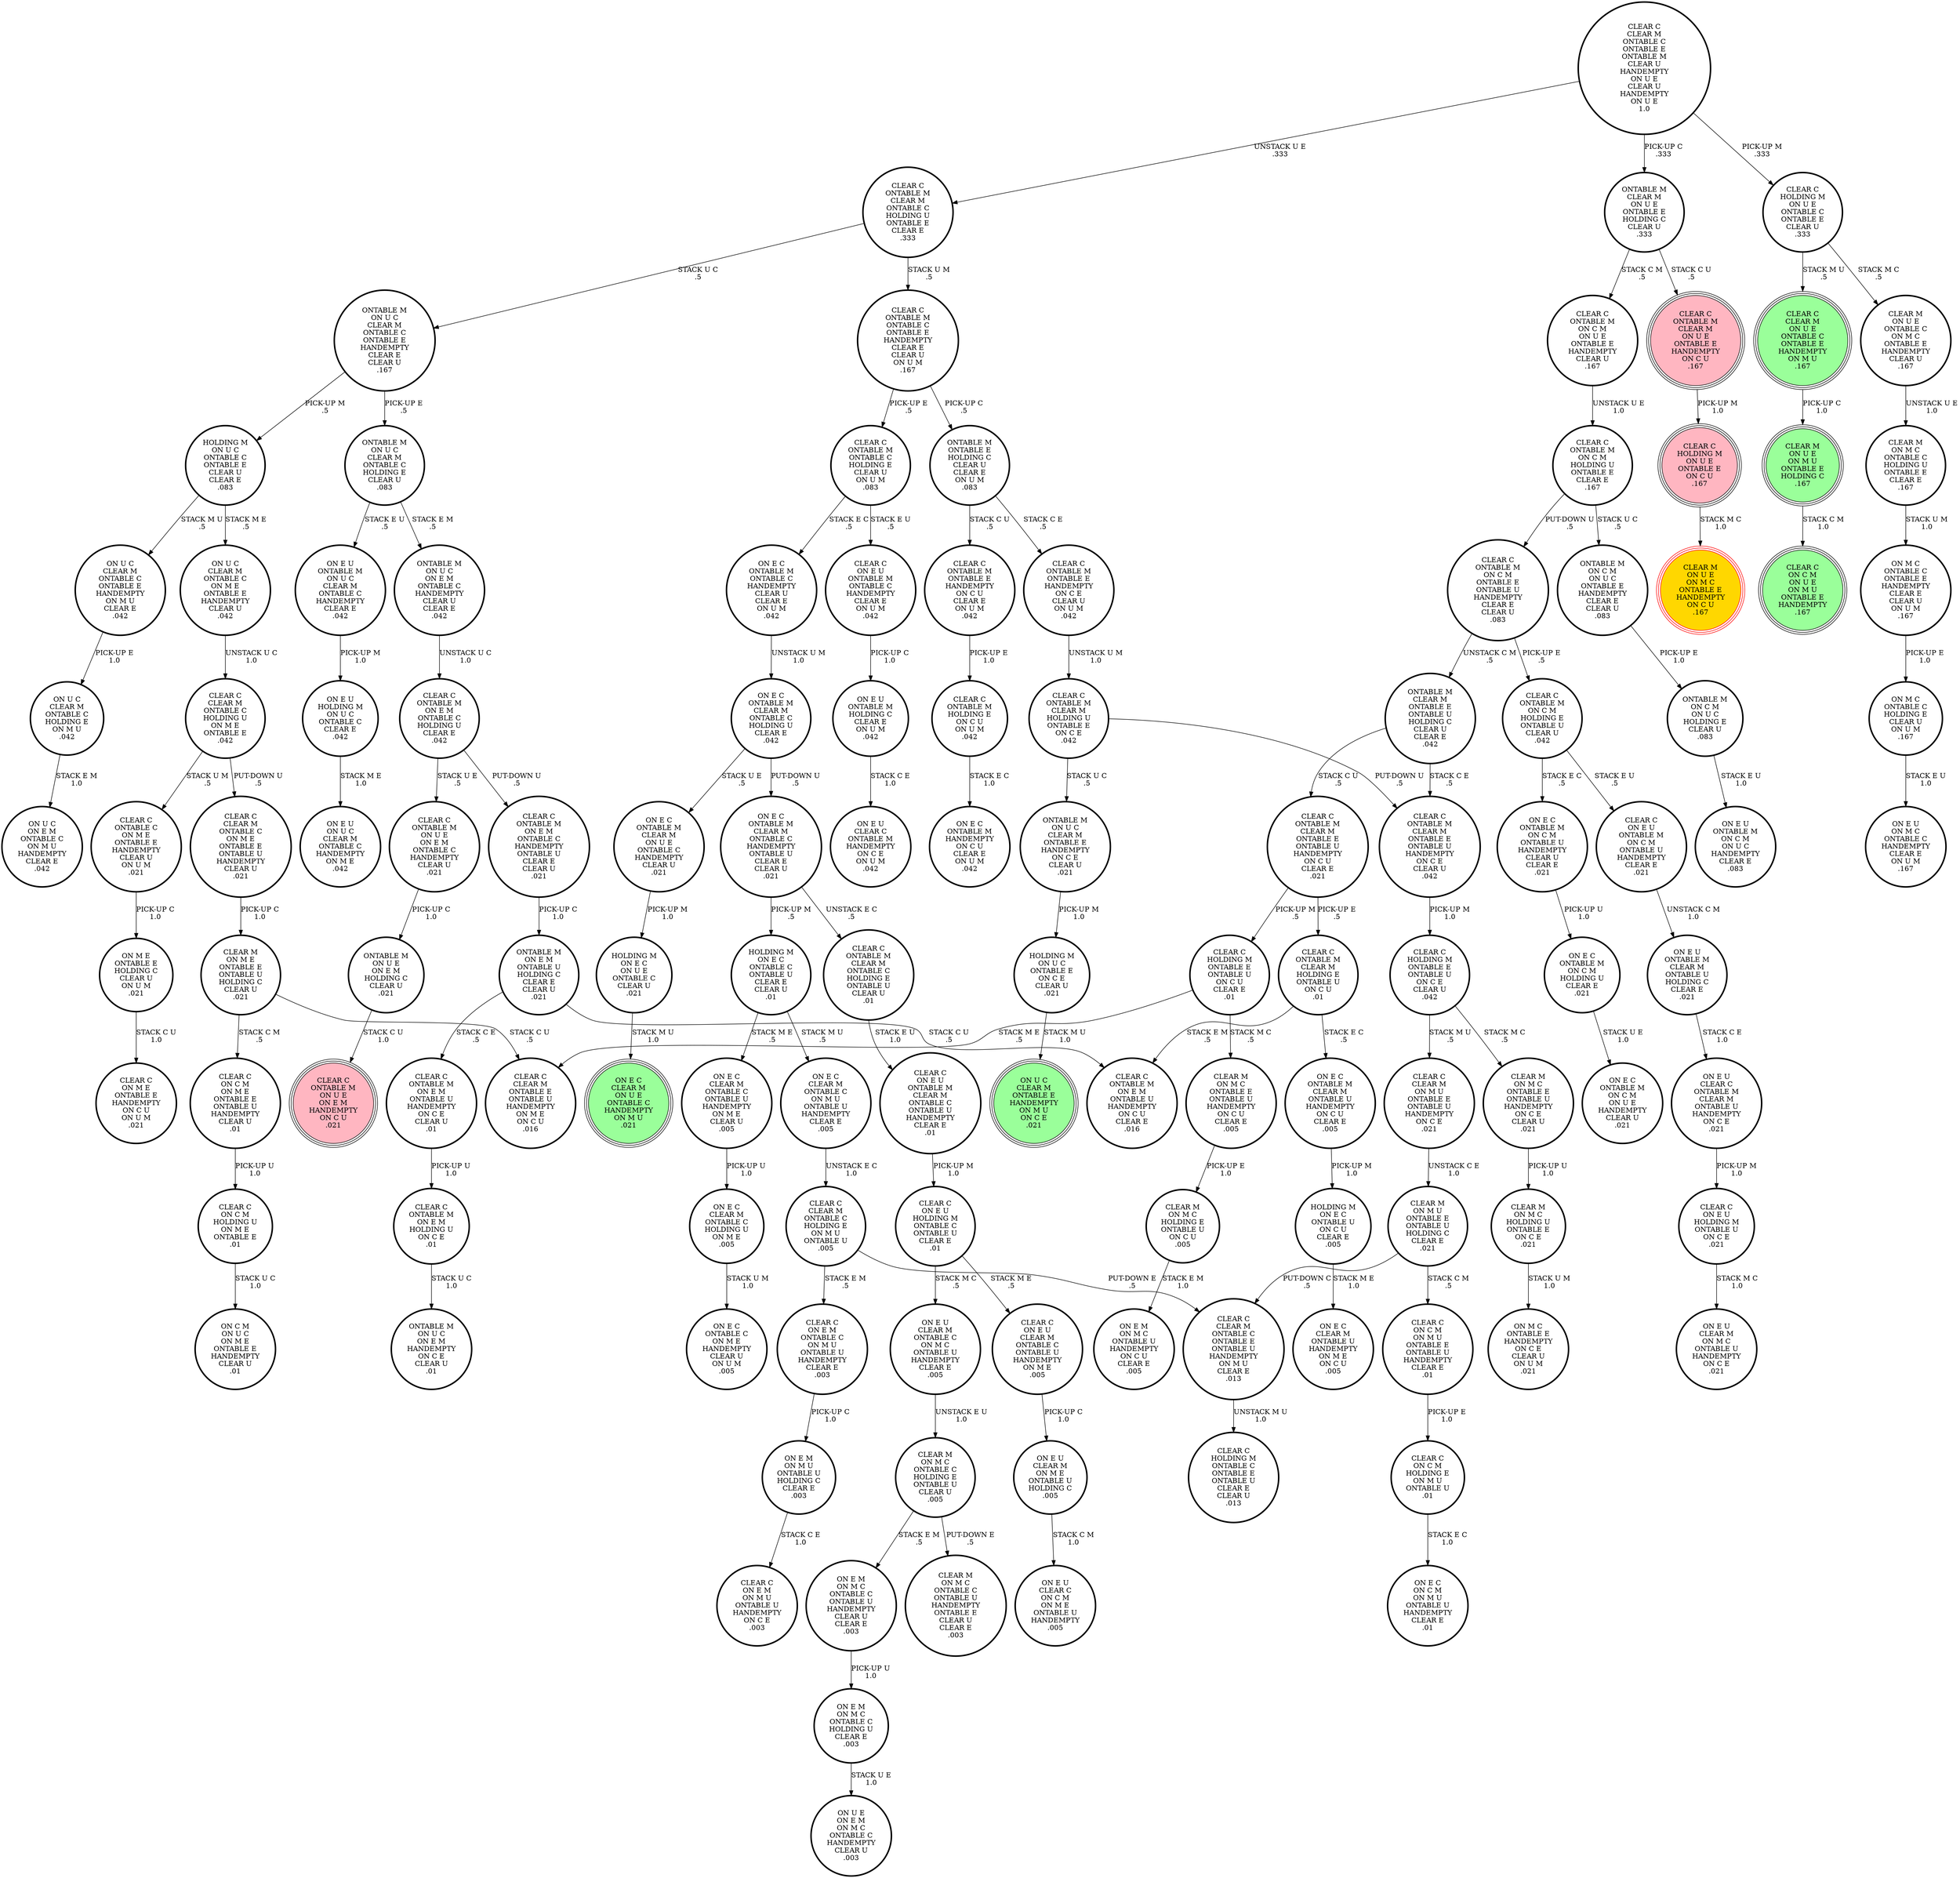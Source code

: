 digraph {
"CLEAR C\nONTABLE M\nONTABLE E\nHANDEMPTY\nON C E\nCLEAR U\nON U M\n.042\n" -> "CLEAR C\nONTABLE M\nCLEAR M\nHOLDING U\nONTABLE E\nON C E\n.042\n"[label="UNSTACK U M\n1.0\n"];
"CLEAR C\nONTABLE M\nON C M\nHOLDING E\nONTABLE U\nCLEAR U\n.042\n" -> "CLEAR C\nON E U\nONTABLE M\nON C M\nONTABLE U\nHANDEMPTY\nCLEAR E\n.021\n"[label="STACK E U\n.5\n"];
"CLEAR C\nONTABLE M\nON C M\nHOLDING E\nONTABLE U\nCLEAR U\n.042\n" -> "ON E C\nONTABLE M\nON C M\nONTABLE U\nHANDEMPTY\nCLEAR U\nCLEAR E\n.021\n"[label="STACK E C\n.5\n"];
"CLEAR C\nONTABLE M\nCLEAR M\nONTABLE E\nONTABLE U\nHANDEMPTY\nON C E\nCLEAR U\n.042\n" -> "CLEAR C\nHOLDING M\nONTABLE E\nONTABLE U\nON C E\nCLEAR U\n.042\n"[label="PICK-UP M\n1.0\n"];
"CLEAR C\nONTABLE M\nON E M\nONTABLE C\nHOLDING U\nCLEAR E\n.042\n" -> "CLEAR C\nONTABLE M\nON U E\nON E M\nONTABLE C\nHANDEMPTY\nCLEAR U\n.021\n"[label="STACK U E\n.5\n"];
"CLEAR C\nONTABLE M\nON E M\nONTABLE C\nHOLDING U\nCLEAR E\n.042\n" -> "CLEAR C\nONTABLE M\nON E M\nONTABLE C\nHANDEMPTY\nONTABLE U\nCLEAR E\nCLEAR U\n.021\n"[label="PUT-DOWN U\n.5\n"];
"ON U C\nCLEAR M\nONTABLE C\nON M E\nONTABLE E\nHANDEMPTY\nCLEAR U\n.042\n" -> "CLEAR C\nCLEAR M\nONTABLE C\nHOLDING U\nON M E\nONTABLE E\n.042\n"[label="UNSTACK U C\n1.0\n"];
"CLEAR C\nHOLDING M\nON U E\nONTABLE C\nONTABLE E\nCLEAR U\n.333\n" -> "CLEAR C\nCLEAR M\nON U E\nONTABLE C\nONTABLE E\nHANDEMPTY\nON M U\n.167\n"[label="STACK M U\n.5\n"];
"CLEAR C\nHOLDING M\nON U E\nONTABLE C\nONTABLE E\nCLEAR U\n.333\n" -> "CLEAR M\nON U E\nONTABLE C\nON M C\nONTABLE E\nHANDEMPTY\nCLEAR U\n.167\n"[label="STACK M C\n.5\n"];
"ON M C\nONTABLE C\nONTABLE E\nHANDEMPTY\nCLEAR E\nCLEAR U\nON U M\n.167\n" -> "ON M C\nONTABLE C\nHOLDING E\nCLEAR U\nON U M\n.167\n"[label="PICK-UP E\n1.0\n"];
"CLEAR C\nON C M\nHOLDING E\nON M U\nONTABLE U\n.01\n" -> "ON E C\nON C M\nON M U\nONTABLE U\nHANDEMPTY\nCLEAR E\n.01\n"[label="STACK E C\n1.0\n"];
"CLEAR C\nONTABLE M\nCLEAR M\nHOLDING E\nONTABLE U\nON C U\n.01\n" -> "ON E C\nONTABLE M\nCLEAR M\nONTABLE U\nHANDEMPTY\nON C U\nCLEAR E\n.005\n"[label="STACK E C\n.5\n"];
"CLEAR C\nONTABLE M\nCLEAR M\nHOLDING E\nONTABLE U\nON C U\n.01\n" -> "CLEAR C\nONTABLE M\nON E M\nONTABLE U\nHANDEMPTY\nON C U\nCLEAR E\n.016\n"[label="STACK E M\n.5\n"];
"CLEAR C\nON E M\nONTABLE C\nON M U\nONTABLE U\nHANDEMPTY\nCLEAR E\n.003\n" -> "ON E M\nON M U\nONTABLE U\nHOLDING C\nCLEAR E\n.003\n"[label="PICK-UP C\n1.0\n"];
"ON E U\nCLEAR C\nONTABLE M\nCLEAR M\nONTABLE U\nHANDEMPTY\nON C E\n.021\n" -> "CLEAR C\nON E U\nHOLDING M\nONTABLE U\nON C E\n.021\n"[label="PICK-UP M\n1.0\n"];
"ON U C\nCLEAR M\nONTABLE C\nHOLDING E\nON M U\n.042\n" -> "ON U C\nON E M\nONTABLE C\nON M U\nHANDEMPTY\nCLEAR E\n.042\n"[label="STACK E M\n1.0\n"];
"ON E C\nONTABLE M\nON C M\nHOLDING U\nCLEAR E\n.021\n" -> "ON E C\nONTABLE M\nON C M\nON U E\nHANDEMPTY\nCLEAR U\n.021\n"[label="STACK U E\n1.0\n"];
"CLEAR C\nHOLDING M\nONTABLE E\nONTABLE U\nON C U\nCLEAR E\n.01\n" -> "CLEAR M\nON M C\nONTABLE E\nONTABLE U\nHANDEMPTY\nON C U\nCLEAR E\n.005\n"[label="STACK M C\n.5\n"];
"CLEAR C\nHOLDING M\nONTABLE E\nONTABLE U\nON C U\nCLEAR E\n.01\n" -> "CLEAR C\nCLEAR M\nONTABLE E\nONTABLE U\nHANDEMPTY\nON M E\nON C U\n.016\n"[label="STACK M E\n.5\n"];
"ON E C\nONTABLE M\nON C M\nONTABLE U\nHANDEMPTY\nCLEAR U\nCLEAR E\n.021\n" -> "ON E C\nONTABLE M\nON C M\nHOLDING U\nCLEAR E\n.021\n"[label="PICK-UP U\n1.0\n"];
"ONTABLE M\nON U C\nCLEAR M\nONTABLE C\nHOLDING E\nCLEAR U\n.083\n" -> "ONTABLE M\nON U C\nON E M\nONTABLE C\nHANDEMPTY\nCLEAR U\nCLEAR E\n.042\n"[label="STACK E M\n.5\n"];
"ONTABLE M\nON U C\nCLEAR M\nONTABLE C\nHOLDING E\nCLEAR U\n.083\n" -> "ON E U\nONTABLE M\nON U C\nCLEAR M\nONTABLE C\nHANDEMPTY\nCLEAR E\n.042\n"[label="STACK E U\n.5\n"];
"CLEAR M\nON M E\nONTABLE E\nONTABLE U\nHOLDING C\nCLEAR U\n.021\n" -> "CLEAR C\nCLEAR M\nONTABLE E\nONTABLE U\nHANDEMPTY\nON M E\nON C U\n.016\n"[label="STACK C U\n.5\n"];
"CLEAR M\nON M E\nONTABLE E\nONTABLE U\nHOLDING C\nCLEAR U\n.021\n" -> "CLEAR C\nON C M\nON M E\nONTABLE E\nONTABLE U\nHANDEMPTY\nCLEAR U\n.01\n"[label="STACK C M\n.5\n"];
"CLEAR C\nON C M\nHOLDING U\nON M E\nONTABLE E\n.01\n" -> "ON C M\nON U C\nON M E\nONTABLE E\nHANDEMPTY\nCLEAR U\n.01\n"[label="STACK U C\n1.0\n"];
"CLEAR C\nONTABLE M\nON C M\nHOLDING U\nONTABLE E\nCLEAR E\n.167\n" -> "ONTABLE M\nON C M\nON U C\nONTABLE E\nHANDEMPTY\nCLEAR E\nCLEAR U\n.083\n"[label="STACK U C\n.5\n"];
"CLEAR C\nONTABLE M\nON C M\nHOLDING U\nONTABLE E\nCLEAR E\n.167\n" -> "CLEAR C\nONTABLE M\nON C M\nONTABLE E\nONTABLE U\nHANDEMPTY\nCLEAR E\nCLEAR U\n.083\n"[label="PUT-DOWN U\n.5\n"];
"HOLDING M\nON E C\nONTABLE C\nONTABLE U\nCLEAR E\nCLEAR U\n.01\n" -> "ON E C\nCLEAR M\nONTABLE C\nON M U\nONTABLE U\nHANDEMPTY\nCLEAR E\n.005\n"[label="STACK M U\n.5\n"];
"HOLDING M\nON E C\nONTABLE C\nONTABLE U\nCLEAR E\nCLEAR U\n.01\n" -> "ON E C\nCLEAR M\nONTABLE C\nONTABLE U\nHANDEMPTY\nON M E\nCLEAR U\n.005\n"[label="STACK M E\n.5\n"];
"ON E M\nON M U\nONTABLE U\nHOLDING C\nCLEAR E\n.003\n" -> "CLEAR C\nON E M\nON M U\nONTABLE U\nHANDEMPTY\nON C E\n.003\n"[label="STACK C E\n1.0\n"];
"ONTABLE M\nON U E\nON E M\nHOLDING C\nCLEAR U\n.021\n" -> "CLEAR C\nONTABLE M\nON U E\nON E M\nHANDEMPTY\nON C U\n.021\n"[label="STACK C U\n1.0\n"];
"CLEAR M\nON M C\nONTABLE C\nHOLDING E\nONTABLE U\nCLEAR U\n.005\n" -> "CLEAR M\nON M C\nONTABLE C\nONTABLE U\nHANDEMPTY\nONTABLE E\nCLEAR U\nCLEAR E\n.003\n"[label="PUT-DOWN E\n.5\n"];
"CLEAR M\nON M C\nONTABLE C\nHOLDING E\nONTABLE U\nCLEAR U\n.005\n" -> "ON E M\nON M C\nONTABLE C\nONTABLE U\nHANDEMPTY\nCLEAR U\nCLEAR E\n.003\n"[label="STACK E M\n.5\n"];
"ON E C\nCLEAR M\nONTABLE C\nHOLDING U\nON M E\n.005\n" -> "ON E C\nONTABLE C\nON M E\nHANDEMPTY\nCLEAR U\nON U M\n.005\n"[label="STACK U M\n1.0\n"];
"ON E C\nCLEAR M\nONTABLE C\nONTABLE U\nHANDEMPTY\nON M E\nCLEAR U\n.005\n" -> "ON E C\nCLEAR M\nONTABLE C\nHOLDING U\nON M E\n.005\n"[label="PICK-UP U\n1.0\n"];
"ON E U\nHOLDING M\nON U C\nONTABLE C\nCLEAR E\n.042\n" -> "ON E U\nON U C\nCLEAR M\nONTABLE C\nHANDEMPTY\nON M E\n.042\n"[label="STACK M E\n1.0\n"];
"CLEAR C\nHOLDING M\nONTABLE E\nONTABLE U\nON C E\nCLEAR U\n.042\n" -> "CLEAR M\nON M C\nONTABLE E\nONTABLE U\nHANDEMPTY\nON C E\nCLEAR U\n.021\n"[label="STACK M C\n.5\n"];
"CLEAR C\nHOLDING M\nONTABLE E\nONTABLE U\nON C E\nCLEAR U\n.042\n" -> "CLEAR C\nCLEAR M\nON M U\nONTABLE E\nONTABLE U\nHANDEMPTY\nON C E\n.021\n"[label="STACK M U\n.5\n"];
"HOLDING M\nON U C\nONTABLE E\nON C E\nCLEAR U\n.021\n" -> "ON U C\nCLEAR M\nONTABLE E\nHANDEMPTY\nON M U\nON C E\n.021\n"[label="STACK M U\n1.0\n"];
"CLEAR M\nON M C\nHOLDING E\nONTABLE U\nON C U\n.005\n" -> "ON E M\nON M C\nONTABLE U\nHANDEMPTY\nON C U\nCLEAR E\n.005\n"[label="STACK E M\n1.0\n"];
"CLEAR C\nCLEAR M\nONTABLE C\nONTABLE E\nONTABLE M\nCLEAR U\nHANDEMPTY\nON U E\nCLEAR U\nHANDEMPTY\nON U E\n1.0\n" -> "ONTABLE M\nCLEAR M\nON U E\nONTABLE E\nHOLDING C\nCLEAR U\n.333\n"[label="PICK-UP C\n.333\n"];
"CLEAR C\nCLEAR M\nONTABLE C\nONTABLE E\nONTABLE M\nCLEAR U\nHANDEMPTY\nON U E\nCLEAR U\nHANDEMPTY\nON U E\n1.0\n" -> "CLEAR C\nHOLDING M\nON U E\nONTABLE C\nONTABLE E\nCLEAR U\n.333\n"[label="PICK-UP M\n.333\n"];
"CLEAR C\nCLEAR M\nONTABLE C\nONTABLE E\nONTABLE M\nCLEAR U\nHANDEMPTY\nON U E\nCLEAR U\nHANDEMPTY\nON U E\n1.0\n" -> "CLEAR C\nONTABLE M\nCLEAR M\nONTABLE C\nHOLDING U\nONTABLE E\nCLEAR E\n.333\n"[label="UNSTACK U E\n.333\n"];
"CLEAR C\nONTABLE M\nON C M\nONTABLE E\nONTABLE U\nHANDEMPTY\nCLEAR E\nCLEAR U\n.083\n" -> "CLEAR C\nONTABLE M\nON C M\nHOLDING E\nONTABLE U\nCLEAR U\n.042\n"[label="PICK-UP E\n.5\n"];
"CLEAR C\nONTABLE M\nON C M\nONTABLE E\nONTABLE U\nHANDEMPTY\nCLEAR E\nCLEAR U\n.083\n" -> "ONTABLE M\nCLEAR M\nONTABLE E\nONTABLE U\nHOLDING C\nCLEAR U\nCLEAR E\n.042\n"[label="UNSTACK C M\n.5\n"];
"ONTABLE M\nCLEAR M\nON U E\nONTABLE E\nHOLDING C\nCLEAR U\n.333\n" -> "CLEAR C\nONTABLE M\nON C M\nON U E\nONTABLE E\nHANDEMPTY\nCLEAR U\n.167\n"[label="STACK C M\n.5\n"];
"ONTABLE M\nCLEAR M\nON U E\nONTABLE E\nHOLDING C\nCLEAR U\n.333\n" -> "CLEAR C\nONTABLE M\nCLEAR M\nON U E\nONTABLE E\nHANDEMPTY\nON C U\n.167\n"[label="STACK C U\n.5\n"];
"CLEAR C\nON E U\nHOLDING M\nONTABLE C\nONTABLE U\nCLEAR E\n.01\n" -> "ON E U\nCLEAR M\nONTABLE C\nON M C\nONTABLE U\nHANDEMPTY\nCLEAR E\n.005\n"[label="STACK M C\n.5\n"];
"CLEAR C\nON E U\nHOLDING M\nONTABLE C\nONTABLE U\nCLEAR E\n.01\n" -> "CLEAR C\nON E U\nCLEAR M\nONTABLE C\nONTABLE U\nHANDEMPTY\nON M E\n.005\n"[label="STACK M E\n.5\n"];
"ONTABLE M\nON U C\nON E M\nONTABLE C\nHANDEMPTY\nCLEAR U\nCLEAR E\n.042\n" -> "CLEAR C\nONTABLE M\nON E M\nONTABLE C\nHOLDING U\nCLEAR E\n.042\n"[label="UNSTACK U C\n1.0\n"];
"CLEAR C\nONTABLE M\nON U E\nON E M\nONTABLE C\nHANDEMPTY\nCLEAR U\n.021\n" -> "ONTABLE M\nON U E\nON E M\nHOLDING C\nCLEAR U\n.021\n"[label="PICK-UP C\n1.0\n"];
"ON E C\nONTABLE M\nONTABLE C\nHANDEMPTY\nCLEAR U\nCLEAR E\nON U M\n.042\n" -> "ON E C\nONTABLE M\nCLEAR M\nONTABLE C\nHOLDING U\nCLEAR E\n.042\n"[label="UNSTACK U M\n1.0\n"];
"CLEAR C\nCLEAR M\nON U E\nONTABLE C\nONTABLE E\nHANDEMPTY\nON M U\n.167\n" -> "CLEAR M\nON U E\nON M U\nONTABLE E\nHOLDING C\n.167\n"[label="PICK-UP C\n1.0\n"];
"CLEAR C\nON E U\nONTABLE M\nON C M\nONTABLE U\nHANDEMPTY\nCLEAR E\n.021\n" -> "ON E U\nONTABLE M\nCLEAR M\nONTABLE U\nHOLDING C\nCLEAR E\n.021\n"[label="UNSTACK C M\n1.0\n"];
"CLEAR M\nON M C\nONTABLE C\nHOLDING U\nONTABLE E\nCLEAR E\n.167\n" -> "ON M C\nONTABLE C\nONTABLE E\nHANDEMPTY\nCLEAR E\nCLEAR U\nON U M\n.167\n"[label="STACK U M\n1.0\n"];
"ON E C\nCLEAR M\nONTABLE C\nON M U\nONTABLE U\nHANDEMPTY\nCLEAR E\n.005\n" -> "CLEAR C\nCLEAR M\nONTABLE C\nHOLDING E\nON M U\nONTABLE U\n.005\n"[label="UNSTACK E C\n1.0\n"];
"CLEAR C\nONTABLE M\nONTABLE E\nHANDEMPTY\nON C U\nCLEAR E\nON U M\n.042\n" -> "CLEAR C\nONTABLE M\nHOLDING E\nON C U\nON U M\n.042\n"[label="PICK-UP E\n1.0\n"];
"CLEAR C\nCLEAR M\nONTABLE C\nHOLDING E\nON M U\nONTABLE U\n.005\n" -> "CLEAR C\nCLEAR M\nONTABLE C\nONTABLE E\nONTABLE U\nHANDEMPTY\nON M U\nCLEAR E\n.013\n"[label="PUT-DOWN E\n.5\n"];
"CLEAR C\nCLEAR M\nONTABLE C\nHOLDING E\nON M U\nONTABLE U\n.005\n" -> "CLEAR C\nON E M\nONTABLE C\nON M U\nONTABLE U\nHANDEMPTY\nCLEAR E\n.003\n"[label="STACK E M\n.5\n"];
"CLEAR M\nON U E\nONTABLE C\nON M C\nONTABLE E\nHANDEMPTY\nCLEAR U\n.167\n" -> "CLEAR M\nON M C\nONTABLE C\nHOLDING U\nONTABLE E\nCLEAR E\n.167\n"[label="UNSTACK U E\n1.0\n"];
"CLEAR C\nON C M\nON M U\nONTABLE E\nONTABLE U\nHANDEMPTY\nCLEAR E\n.01\n" -> "CLEAR C\nON C M\nHOLDING E\nON M U\nONTABLE U\n.01\n"[label="PICK-UP E\n1.0\n"];
"CLEAR C\nCLEAR M\nONTABLE C\nHOLDING U\nON M E\nONTABLE E\n.042\n" -> "CLEAR C\nCLEAR M\nONTABLE C\nON M E\nONTABLE E\nONTABLE U\nHANDEMPTY\nCLEAR U\n.021\n"[label="PUT-DOWN U\n.5\n"];
"CLEAR C\nCLEAR M\nONTABLE C\nHOLDING U\nON M E\nONTABLE E\n.042\n" -> "CLEAR C\nONTABLE C\nON M E\nONTABLE E\nHANDEMPTY\nCLEAR U\nON U M\n.021\n"[label="STACK U M\n.5\n"];
"ONTABLE M\nCLEAR M\nONTABLE E\nONTABLE U\nHOLDING C\nCLEAR U\nCLEAR E\n.042\n" -> "CLEAR C\nONTABLE M\nCLEAR M\nONTABLE E\nONTABLE U\nHANDEMPTY\nON C E\nCLEAR U\n.042\n"[label="STACK C E\n.5\n"];
"ONTABLE M\nCLEAR M\nONTABLE E\nONTABLE U\nHOLDING C\nCLEAR U\nCLEAR E\n.042\n" -> "CLEAR C\nONTABLE M\nCLEAR M\nONTABLE E\nONTABLE U\nHANDEMPTY\nON C U\nCLEAR E\n.021\n"[label="STACK C U\n.5\n"];
"HOLDING M\nON U C\nONTABLE C\nONTABLE E\nCLEAR U\nCLEAR E\n.083\n" -> "ON U C\nCLEAR M\nONTABLE C\nON M E\nONTABLE E\nHANDEMPTY\nCLEAR U\n.042\n"[label="STACK M E\n.5\n"];
"HOLDING M\nON U C\nONTABLE C\nONTABLE E\nCLEAR U\nCLEAR E\n.083\n" -> "ON U C\nCLEAR M\nONTABLE C\nONTABLE E\nHANDEMPTY\nON M U\nCLEAR E\n.042\n"[label="STACK M U\n.5\n"];
"CLEAR C\nONTABLE M\nONTABLE C\nONTABLE E\nHANDEMPTY\nCLEAR E\nCLEAR U\nON U M\n.167\n" -> "ONTABLE M\nONTABLE E\nHOLDING C\nCLEAR U\nCLEAR E\nON U M\n.083\n"[label="PICK-UP C\n.5\n"];
"CLEAR C\nONTABLE M\nONTABLE C\nONTABLE E\nHANDEMPTY\nCLEAR E\nCLEAR U\nON U M\n.167\n" -> "CLEAR C\nONTABLE M\nONTABLE C\nHOLDING E\nCLEAR U\nON U M\n.083\n"[label="PICK-UP E\n.5\n"];
"ONTABLE M\nONTABLE E\nHOLDING C\nCLEAR U\nCLEAR E\nON U M\n.083\n" -> "CLEAR C\nONTABLE M\nONTABLE E\nHANDEMPTY\nON C E\nCLEAR U\nON U M\n.042\n"[label="STACK C E\n.5\n"];
"ONTABLE M\nONTABLE E\nHOLDING C\nCLEAR U\nCLEAR E\nON U M\n.083\n" -> "CLEAR C\nONTABLE M\nONTABLE E\nHANDEMPTY\nON C U\nCLEAR E\nON U M\n.042\n"[label="STACK C U\n.5\n"];
"CLEAR M\nON M C\nHOLDING U\nONTABLE E\nON C E\n.021\n" -> "ON M C\nONTABLE E\nHANDEMPTY\nON C E\nCLEAR U\nON U M\n.021\n"[label="STACK U M\n1.0\n"];
"CLEAR C\nONTABLE M\nON C M\nON U E\nONTABLE E\nHANDEMPTY\nCLEAR U\n.167\n" -> "CLEAR C\nONTABLE M\nON C M\nHOLDING U\nONTABLE E\nCLEAR E\n.167\n"[label="UNSTACK U E\n1.0\n"];
"ON E C\nONTABLE M\nCLEAR M\nON U E\nONTABLE C\nHANDEMPTY\nCLEAR U\n.021\n" -> "HOLDING M\nON E C\nON U E\nONTABLE C\nCLEAR U\n.021\n"[label="PICK-UP M\n1.0\n"];
"CLEAR C\nON C M\nON M E\nONTABLE E\nONTABLE U\nHANDEMPTY\nCLEAR U\n.01\n" -> "CLEAR C\nON C M\nHOLDING U\nON M E\nONTABLE E\n.01\n"[label="PICK-UP U\n1.0\n"];
"ONTABLE M\nON U C\nCLEAR M\nONTABLE C\nONTABLE E\nHANDEMPTY\nCLEAR E\nCLEAR U\n.167\n" -> "ONTABLE M\nON U C\nCLEAR M\nONTABLE C\nHOLDING E\nCLEAR U\n.083\n"[label="PICK-UP E\n.5\n"];
"ONTABLE M\nON U C\nCLEAR M\nONTABLE C\nONTABLE E\nHANDEMPTY\nCLEAR E\nCLEAR U\n.167\n" -> "HOLDING M\nON U C\nONTABLE C\nONTABLE E\nCLEAR U\nCLEAR E\n.083\n"[label="PICK-UP M\n.5\n"];
"CLEAR C\nONTABLE M\nON E M\nONTABLE C\nHANDEMPTY\nONTABLE U\nCLEAR E\nCLEAR U\n.021\n" -> "ONTABLE M\nON E M\nONTABLE U\nHOLDING C\nCLEAR E\nCLEAR U\n.021\n"[label="PICK-UP C\n1.0\n"];
"CLEAR M\nON M C\nONTABLE E\nONTABLE U\nHANDEMPTY\nON C E\nCLEAR U\n.021\n" -> "CLEAR M\nON M C\nHOLDING U\nONTABLE E\nON C E\n.021\n"[label="PICK-UP U\n1.0\n"];
"ON E U\nONTABLE M\nON U C\nCLEAR M\nONTABLE C\nHANDEMPTY\nCLEAR E\n.042\n" -> "ON E U\nHOLDING M\nON U C\nONTABLE C\nCLEAR E\n.042\n"[label="PICK-UP M\n1.0\n"];
"CLEAR C\nCLEAR M\nONTABLE C\nONTABLE E\nONTABLE U\nHANDEMPTY\nON M U\nCLEAR E\n.013\n" -> "CLEAR C\nHOLDING M\nONTABLE C\nONTABLE E\nONTABLE U\nCLEAR E\nCLEAR U\n.013\n"[label="UNSTACK M U\n1.0\n"];
"ON E C\nONTABLE M\nCLEAR M\nONTABLE C\nHANDEMPTY\nONTABLE U\nCLEAR E\nCLEAR U\n.021\n" -> "HOLDING M\nON E C\nONTABLE C\nONTABLE U\nCLEAR E\nCLEAR U\n.01\n"[label="PICK-UP M\n.5\n"];
"ON E C\nONTABLE M\nCLEAR M\nONTABLE C\nHANDEMPTY\nONTABLE U\nCLEAR E\nCLEAR U\n.021\n" -> "CLEAR C\nONTABLE M\nCLEAR M\nONTABLE C\nHOLDING E\nONTABLE U\nCLEAR U\n.01\n"[label="UNSTACK E C\n.5\n"];
"CLEAR C\nONTABLE M\nCLEAR M\nON U E\nONTABLE E\nHANDEMPTY\nON C U\n.167\n" -> "CLEAR C\nHOLDING M\nON U E\nONTABLE E\nON C U\n.167\n"[label="PICK-UP M\n1.0\n"];
"CLEAR C\nON E U\nHOLDING M\nONTABLE U\nON C E\n.021\n" -> "ON E U\nCLEAR M\nON M C\nONTABLE U\nHANDEMPTY\nON C E\n.021\n"[label="STACK M C\n1.0\n"];
"CLEAR C\nCLEAR M\nONTABLE C\nON M E\nONTABLE E\nONTABLE U\nHANDEMPTY\nCLEAR U\n.021\n" -> "CLEAR M\nON M E\nONTABLE E\nONTABLE U\nHOLDING C\nCLEAR U\n.021\n"[label="PICK-UP C\n1.0\n"];
"ON M C\nONTABLE C\nHOLDING E\nCLEAR U\nON U M\n.167\n" -> "ON E U\nON M C\nONTABLE C\nHANDEMPTY\nCLEAR E\nON U M\n.167\n"[label="STACK E U\n1.0\n"];
"CLEAR C\nHOLDING M\nON U E\nONTABLE E\nON C U\n.167\n" -> "CLEAR M\nON U E\nON M C\nONTABLE E\nHANDEMPTY\nON C U\n.167\n"[label="STACK M C\n1.0\n"];
"ON E U\nCLEAR M\nONTABLE C\nON M C\nONTABLE U\nHANDEMPTY\nCLEAR E\n.005\n" -> "CLEAR M\nON M C\nONTABLE C\nHOLDING E\nONTABLE U\nCLEAR U\n.005\n"[label="UNSTACK E U\n1.0\n"];
"CLEAR C\nCLEAR M\nON M U\nONTABLE E\nONTABLE U\nHANDEMPTY\nON C E\n.021\n" -> "CLEAR M\nON M U\nONTABLE E\nONTABLE U\nHOLDING C\nCLEAR E\n.021\n"[label="UNSTACK C E\n1.0\n"];
"CLEAR C\nON E U\nONTABLE M\nCLEAR M\nONTABLE C\nONTABLE U\nHANDEMPTY\nCLEAR E\n.01\n" -> "CLEAR C\nON E U\nHOLDING M\nONTABLE C\nONTABLE U\nCLEAR E\n.01\n"[label="PICK-UP M\n1.0\n"];
"CLEAR C\nONTABLE M\nON E M\nHOLDING U\nON C E\n.01\n" -> "ONTABLE M\nON U C\nON E M\nHANDEMPTY\nON C E\nCLEAR U\n.01\n"[label="STACK U C\n1.0\n"];
"ON E M\nON M C\nONTABLE C\nONTABLE U\nHANDEMPTY\nCLEAR U\nCLEAR E\n.003\n" -> "ON E M\nON M C\nONTABLE C\nHOLDING U\nCLEAR E\n.003\n"[label="PICK-UP U\n1.0\n"];
"CLEAR M\nON M C\nONTABLE E\nONTABLE U\nHANDEMPTY\nON C U\nCLEAR E\n.005\n" -> "CLEAR M\nON M C\nHOLDING E\nONTABLE U\nON C U\n.005\n"[label="PICK-UP E\n1.0\n"];
"ONTABLE M\nON E M\nONTABLE U\nHOLDING C\nCLEAR E\nCLEAR U\n.021\n" -> "CLEAR C\nONTABLE M\nON E M\nONTABLE U\nHANDEMPTY\nON C E\nCLEAR U\n.01\n"[label="STACK C E\n.5\n"];
"ONTABLE M\nON E M\nONTABLE U\nHOLDING C\nCLEAR E\nCLEAR U\n.021\n" -> "CLEAR C\nONTABLE M\nON E M\nONTABLE U\nHANDEMPTY\nON C U\nCLEAR E\n.016\n"[label="STACK C U\n.5\n"];
"CLEAR M\nON U E\nON M U\nONTABLE E\nHOLDING C\n.167\n" -> "CLEAR C\nON C M\nON U E\nON M U\nONTABLE E\nHANDEMPTY\n.167\n"[label="STACK C M\n1.0\n"];
"ON M E\nONTABLE E\nHOLDING C\nCLEAR U\nON U M\n.021\n" -> "CLEAR C\nON M E\nONTABLE E\nHANDEMPTY\nON C U\nON U M\n.021\n"[label="STACK C U\n1.0\n"];
"CLEAR C\nONTABLE C\nON M E\nONTABLE E\nHANDEMPTY\nCLEAR U\nON U M\n.021\n" -> "ON M E\nONTABLE E\nHOLDING C\nCLEAR U\nON U M\n.021\n"[label="PICK-UP C\n1.0\n"];
"CLEAR C\nONTABLE M\nHOLDING E\nON C U\nON U M\n.042\n" -> "ON E C\nONTABLE M\nHANDEMPTY\nON C U\nCLEAR E\nON U M\n.042\n"[label="STACK E C\n1.0\n"];
"CLEAR C\nONTABLE M\nCLEAR M\nONTABLE C\nHOLDING E\nONTABLE U\nCLEAR U\n.01\n" -> "CLEAR C\nON E U\nONTABLE M\nCLEAR M\nONTABLE C\nONTABLE U\nHANDEMPTY\nCLEAR E\n.01\n"[label="STACK E U\n1.0\n"];
"ON E U\nCLEAR M\nON M E\nONTABLE U\nHOLDING C\n.005\n" -> "ON E U\nCLEAR C\nON C M\nON M E\nONTABLE U\nHANDEMPTY\n.005\n"[label="STACK C M\n1.0\n"];
"ON E U\nONTABLE M\nHOLDING C\nCLEAR E\nON U M\n.042\n" -> "ON E U\nCLEAR C\nONTABLE M\nHANDEMPTY\nON C E\nON U M\n.042\n"[label="STACK C E\n1.0\n"];
"CLEAR C\nON E U\nCLEAR M\nONTABLE C\nONTABLE U\nHANDEMPTY\nON M E\n.005\n" -> "ON E U\nCLEAR M\nON M E\nONTABLE U\nHOLDING C\n.005\n"[label="PICK-UP C\n1.0\n"];
"ON E C\nONTABLE M\nCLEAR M\nONTABLE C\nHOLDING U\nCLEAR E\n.042\n" -> "ON E C\nONTABLE M\nCLEAR M\nONTABLE C\nHANDEMPTY\nONTABLE U\nCLEAR E\nCLEAR U\n.021\n"[label="PUT-DOWN U\n.5\n"];
"ON E C\nONTABLE M\nCLEAR M\nONTABLE C\nHOLDING U\nCLEAR E\n.042\n" -> "ON E C\nONTABLE M\nCLEAR M\nON U E\nONTABLE C\nHANDEMPTY\nCLEAR U\n.021\n"[label="STACK U E\n.5\n"];
"HOLDING M\nON E C\nON U E\nONTABLE C\nCLEAR U\n.021\n" -> "ON E C\nCLEAR M\nON U E\nONTABLE C\nHANDEMPTY\nON M U\n.021\n"[label="STACK M U\n1.0\n"];
"ON U C\nCLEAR M\nONTABLE C\nONTABLE E\nHANDEMPTY\nON M U\nCLEAR E\n.042\n" -> "ON U C\nCLEAR M\nONTABLE C\nHOLDING E\nON M U\n.042\n"[label="PICK-UP E\n1.0\n"];
"CLEAR C\nONTABLE M\nCLEAR M\nONTABLE E\nONTABLE U\nHANDEMPTY\nON C U\nCLEAR E\n.021\n" -> "CLEAR C\nHOLDING M\nONTABLE E\nONTABLE U\nON C U\nCLEAR E\n.01\n"[label="PICK-UP M\n.5\n"];
"CLEAR C\nONTABLE M\nCLEAR M\nONTABLE E\nONTABLE U\nHANDEMPTY\nON C U\nCLEAR E\n.021\n" -> "CLEAR C\nONTABLE M\nCLEAR M\nHOLDING E\nONTABLE U\nON C U\n.01\n"[label="PICK-UP E\n.5\n"];
"ONTABLE M\nON U C\nCLEAR M\nONTABLE E\nHANDEMPTY\nON C E\nCLEAR U\n.021\n" -> "HOLDING M\nON U C\nONTABLE E\nON C E\nCLEAR U\n.021\n"[label="PICK-UP M\n1.0\n"];
"CLEAR C\nONTABLE M\nONTABLE C\nHOLDING E\nCLEAR U\nON U M\n.083\n" -> "CLEAR C\nON E U\nONTABLE M\nONTABLE C\nHANDEMPTY\nCLEAR E\nON U M\n.042\n"[label="STACK E U\n.5\n"];
"CLEAR C\nONTABLE M\nONTABLE C\nHOLDING E\nCLEAR U\nON U M\n.083\n" -> "ON E C\nONTABLE M\nONTABLE C\nHANDEMPTY\nCLEAR U\nCLEAR E\nON U M\n.042\n"[label="STACK E C\n.5\n"];
"ONTABLE M\nON C M\nON U C\nHOLDING E\nCLEAR U\n.083\n" -> "ON E U\nONTABLE M\nON C M\nON U C\nHANDEMPTY\nCLEAR E\n.083\n"[label="STACK E U\n1.0\n"];
"HOLDING M\nON E C\nONTABLE U\nON C U\nCLEAR E\n.005\n" -> "ON E C\nCLEAR M\nONTABLE U\nHANDEMPTY\nON M E\nON C U\n.005\n"[label="STACK M E\n1.0\n"];
"CLEAR C\nONTABLE M\nCLEAR M\nONTABLE C\nHOLDING U\nONTABLE E\nCLEAR E\n.333\n" -> "CLEAR C\nONTABLE M\nONTABLE C\nONTABLE E\nHANDEMPTY\nCLEAR E\nCLEAR U\nON U M\n.167\n"[label="STACK U M\n.5\n"];
"CLEAR C\nONTABLE M\nCLEAR M\nONTABLE C\nHOLDING U\nONTABLE E\nCLEAR E\n.333\n" -> "ONTABLE M\nON U C\nCLEAR M\nONTABLE C\nONTABLE E\nHANDEMPTY\nCLEAR E\nCLEAR U\n.167\n"[label="STACK U C\n.5\n"];
"ONTABLE M\nON C M\nON U C\nONTABLE E\nHANDEMPTY\nCLEAR E\nCLEAR U\n.083\n" -> "ONTABLE M\nON C M\nON U C\nHOLDING E\nCLEAR U\n.083\n"[label="PICK-UP E\n1.0\n"];
"CLEAR C\nONTABLE M\nCLEAR M\nHOLDING U\nONTABLE E\nON C E\n.042\n" -> "ONTABLE M\nON U C\nCLEAR M\nONTABLE E\nHANDEMPTY\nON C E\nCLEAR U\n.021\n"[label="STACK U C\n.5\n"];
"CLEAR C\nONTABLE M\nCLEAR M\nHOLDING U\nONTABLE E\nON C E\n.042\n" -> "CLEAR C\nONTABLE M\nCLEAR M\nONTABLE E\nONTABLE U\nHANDEMPTY\nON C E\nCLEAR U\n.042\n"[label="PUT-DOWN U\n.5\n"];
"ON E C\nONTABLE M\nCLEAR M\nONTABLE U\nHANDEMPTY\nON C U\nCLEAR E\n.005\n" -> "HOLDING M\nON E C\nONTABLE U\nON C U\nCLEAR E\n.005\n"[label="PICK-UP M\n1.0\n"];
"ON E U\nONTABLE M\nCLEAR M\nONTABLE U\nHOLDING C\nCLEAR E\n.021\n" -> "ON E U\nCLEAR C\nONTABLE M\nCLEAR M\nONTABLE U\nHANDEMPTY\nON C E\n.021\n"[label="STACK C E\n1.0\n"];
"CLEAR C\nONTABLE M\nON E M\nONTABLE U\nHANDEMPTY\nON C E\nCLEAR U\n.01\n" -> "CLEAR C\nONTABLE M\nON E M\nHOLDING U\nON C E\n.01\n"[label="PICK-UP U\n1.0\n"];
"CLEAR M\nON M U\nONTABLE E\nONTABLE U\nHOLDING C\nCLEAR E\n.021\n" -> "CLEAR C\nON C M\nON M U\nONTABLE E\nONTABLE U\nHANDEMPTY\nCLEAR E\n.01\n"[label="STACK C M\n.5\n"];
"CLEAR M\nON M U\nONTABLE E\nONTABLE U\nHOLDING C\nCLEAR E\n.021\n" -> "CLEAR C\nCLEAR M\nONTABLE C\nONTABLE E\nONTABLE U\nHANDEMPTY\nON M U\nCLEAR E\n.013\n"[label="PUT-DOWN C\n.5\n"];
"CLEAR C\nON E U\nONTABLE M\nONTABLE C\nHANDEMPTY\nCLEAR E\nON U M\n.042\n" -> "ON E U\nONTABLE M\nHOLDING C\nCLEAR E\nON U M\n.042\n"[label="PICK-UP C\n1.0\n"];
"ON E M\nON M C\nONTABLE C\nHOLDING U\nCLEAR E\n.003\n" -> "ON U E\nON E M\nON M C\nONTABLE C\nHANDEMPTY\nCLEAR U\n.003\n"[label="STACK U E\n1.0\n"];
"CLEAR C\nON E M\nON M U\nONTABLE U\nHANDEMPTY\nON C E\n.003\n" [shape=circle, penwidth=3];
"ON E C\nCLEAR M\nONTABLE U\nHANDEMPTY\nON M E\nON C U\n.005\n" [shape=circle, penwidth=3];
"ON E U\nCLEAR C\nONTABLE M\nHANDEMPTY\nON C E\nON U M\n.042\n" [shape=circle, penwidth=3];
"CLEAR M\nON M C\nONTABLE C\nONTABLE U\nHANDEMPTY\nONTABLE E\nCLEAR U\nCLEAR E\n.003\n" [shape=circle, penwidth=3];
"CLEAR C\nONTABLE M\nON E M\nONTABLE U\nHANDEMPTY\nON C U\nCLEAR E\n.016\n" [shape=circle, penwidth=3];
"ON E M\nON M C\nONTABLE U\nHANDEMPTY\nON C U\nCLEAR E\n.005\n" [shape=circle, penwidth=3];
"CLEAR M\nON U E\nON M C\nONTABLE E\nHANDEMPTY\nON C U\n.167\n" [shape=circle, style=filled color=red, fillcolor=gold, peripheries=3];
"ON E C\nONTABLE M\nHANDEMPTY\nON C U\nCLEAR E\nON U M\n.042\n" [shape=circle, penwidth=3];
"ON U C\nCLEAR M\nONTABLE E\nHANDEMPTY\nON M U\nON C E\n.021\n" [shape=circle, style=filled, fillcolor=palegreen1, peripheries=3];
"ON E U\nCLEAR C\nON C M\nON M E\nONTABLE U\nHANDEMPTY\n.005\n" [shape=circle, penwidth=3];
"ON E U\nONTABLE M\nON C M\nON U C\nHANDEMPTY\nCLEAR E\n.083\n" [shape=circle, penwidth=3];
"ON E U\nON U C\nCLEAR M\nONTABLE C\nHANDEMPTY\nON M E\n.042\n" [shape=circle, penwidth=3];
"ON E C\nON C M\nON M U\nONTABLE U\nHANDEMPTY\nCLEAR E\n.01\n" [shape=circle, penwidth=3];
"ON C M\nON U C\nON M E\nONTABLE E\nHANDEMPTY\nCLEAR U\n.01\n" [shape=circle, penwidth=3];
"ON E U\nON M C\nONTABLE C\nHANDEMPTY\nCLEAR E\nON U M\n.167\n" [shape=circle, penwidth=3];
"ON E C\nCLEAR M\nON U E\nONTABLE C\nHANDEMPTY\nON M U\n.021\n" [shape=circle, style=filled, fillcolor=palegreen1, peripheries=3];
"CLEAR C\nON C M\nON U E\nON M U\nONTABLE E\nHANDEMPTY\n.167\n" [shape=circle, style=filled, fillcolor=palegreen1, peripheries=3];
"CLEAR C\nHOLDING M\nONTABLE C\nONTABLE E\nONTABLE U\nCLEAR E\nCLEAR U\n.013\n" [shape=circle, penwidth=3];
"ON U E\nON E M\nON M C\nONTABLE C\nHANDEMPTY\nCLEAR U\n.003\n" [shape=circle, penwidth=3];
"CLEAR C\nON M E\nONTABLE E\nHANDEMPTY\nON C U\nON U M\n.021\n" [shape=circle, penwidth=3];
"ON U C\nON E M\nONTABLE C\nON M U\nHANDEMPTY\nCLEAR E\n.042\n" [shape=circle, penwidth=3];
"CLEAR C\nCLEAR M\nONTABLE E\nONTABLE U\nHANDEMPTY\nON M E\nON C U\n.016\n" [shape=circle, penwidth=3];
"ON E U\nCLEAR M\nON M C\nONTABLE U\nHANDEMPTY\nON C E\n.021\n" [shape=circle, penwidth=3];
"CLEAR C\nONTABLE M\nON U E\nON E M\nHANDEMPTY\nON C U\n.021\n" [shape=circle, style=filled, fillcolor=lightpink, peripheries=3];
"ON M C\nONTABLE E\nHANDEMPTY\nON C E\nCLEAR U\nON U M\n.021\n" [shape=circle, penwidth=3];
"ONTABLE M\nON U C\nON E M\nHANDEMPTY\nON C E\nCLEAR U\n.01\n" [shape=circle, penwidth=3];
"ON E C\nONTABLE C\nON M E\nHANDEMPTY\nCLEAR U\nON U M\n.005\n" [shape=circle, penwidth=3];
"ON E C\nONTABLE M\nON C M\nON U E\nHANDEMPTY\nCLEAR U\n.021\n" [shape=circle, penwidth=3];
"CLEAR C\nONTABLE C\nON M E\nONTABLE E\nHANDEMPTY\nCLEAR U\nON U M\n.021\n" [shape=circle, penwidth=3];
"CLEAR C\nON E M\nON M U\nONTABLE U\nHANDEMPTY\nON C E\n.003\n" [shape=circle, penwidth=3];
"CLEAR C\nONTABLE M\nONTABLE E\nHANDEMPTY\nON C E\nCLEAR U\nON U M\n.042\n" [shape=circle, penwidth=3];
"ON E U\nCLEAR C\nONTABLE M\nCLEAR M\nONTABLE U\nHANDEMPTY\nON C E\n.021\n" [shape=circle, penwidth=3];
"CLEAR C\nON E U\nONTABLE M\nON C M\nONTABLE U\nHANDEMPTY\nCLEAR E\n.021\n" [shape=circle, penwidth=3];
"CLEAR M\nON M C\nHOLDING U\nONTABLE E\nON C E\n.021\n" [shape=circle, penwidth=3];
"CLEAR C\nCLEAR M\nON U E\nONTABLE C\nONTABLE E\nHANDEMPTY\nON M U\n.167\n" [shape=circle, style=filled, fillcolor=palegreen1, peripheries=3];
"CLEAR C\nONTABLE M\nON C M\nON U E\nONTABLE E\nHANDEMPTY\nCLEAR U\n.167\n" [shape=circle, penwidth=3];
"ON M C\nONTABLE C\nONTABLE E\nHANDEMPTY\nCLEAR E\nCLEAR U\nON U M\n.167\n" [shape=circle, penwidth=3];
"CLEAR C\nHOLDING M\nONTABLE E\nONTABLE U\nON C U\nCLEAR E\n.01\n" [shape=circle, penwidth=3];
"CLEAR C\nONTABLE M\nONTABLE E\nHANDEMPTY\nON C U\nCLEAR E\nON U M\n.042\n" [shape=circle, penwidth=3];
"ON E C\nCLEAR M\nONTABLE U\nHANDEMPTY\nON M E\nON C U\n.005\n" [shape=circle, penwidth=3];
"ON E M\nON M C\nONTABLE C\nONTABLE U\nHANDEMPTY\nCLEAR U\nCLEAR E\n.003\n" [shape=circle, penwidth=3];
"ON E U\nCLEAR C\nONTABLE M\nHANDEMPTY\nON C E\nON U M\n.042\n" [shape=circle, penwidth=3];
"CLEAR C\nONTABLE M\nON C M\nHOLDING E\nONTABLE U\nCLEAR U\n.042\n" [shape=circle, penwidth=3];
"ONTABLE M\nON U C\nCLEAR M\nONTABLE C\nONTABLE E\nHANDEMPTY\nCLEAR E\nCLEAR U\n.167\n" [shape=circle, penwidth=3];
"CLEAR C\nON E U\nONTABLE M\nONTABLE C\nHANDEMPTY\nCLEAR E\nON U M\n.042\n" [shape=circle, penwidth=3];
"ONTABLE M\nON U C\nCLEAR M\nONTABLE C\nHOLDING E\nCLEAR U\n.083\n" [shape=circle, penwidth=3];
"CLEAR M\nON M C\nHOLDING E\nONTABLE U\nON C U\n.005\n" [shape=circle, penwidth=3];
"CLEAR C\nHOLDING M\nONTABLE E\nONTABLE U\nON C E\nCLEAR U\n.042\n" [shape=circle, penwidth=3];
"CLEAR M\nON M C\nONTABLE C\nONTABLE U\nHANDEMPTY\nONTABLE E\nCLEAR U\nCLEAR E\n.003\n" [shape=circle, penwidth=3];
"ON E C\nONTABLE M\nCLEAR M\nONTABLE C\nHANDEMPTY\nONTABLE U\nCLEAR E\nCLEAR U\n.021\n" [shape=circle, penwidth=3];
"CLEAR C\nONTABLE M\nCLEAR M\nON U E\nONTABLE E\nHANDEMPTY\nON C U\n.167\n" [shape=circle, style=filled, fillcolor=lightpink, peripheries=3];
"CLEAR C\nONTABLE M\nON E M\nONTABLE U\nHANDEMPTY\nON C U\nCLEAR E\n.016\n" [shape=circle, penwidth=3];
"ON E U\nCLEAR M\nONTABLE C\nON M C\nONTABLE U\nHANDEMPTY\nCLEAR E\n.005\n" [shape=circle, penwidth=3];
"ON E M\nON M C\nONTABLE U\nHANDEMPTY\nON C U\nCLEAR E\n.005\n" [shape=circle, penwidth=3];
"CLEAR M\nON U E\nON M C\nONTABLE E\nHANDEMPTY\nON C U\n.167\n" [shape=circle, style=filled color=red, fillcolor=gold, peripheries=3];
"HOLDING M\nON E C\nON U E\nONTABLE C\nCLEAR U\n.021\n" [shape=circle, penwidth=3];
"ON E C\nONTABLE M\nONTABLE C\nHANDEMPTY\nCLEAR U\nCLEAR E\nON U M\n.042\n" [shape=circle, penwidth=3];
"ON E C\nONTABLE M\nHANDEMPTY\nON C U\nCLEAR E\nON U M\n.042\n" [shape=circle, penwidth=3];
"CLEAR C\nON E U\nCLEAR M\nONTABLE C\nONTABLE U\nHANDEMPTY\nON M E\n.005\n" [shape=circle, penwidth=3];
"CLEAR C\nONTABLE M\nON C M\nHOLDING U\nONTABLE E\nCLEAR E\n.167\n" [shape=circle, penwidth=3];
"ONTABLE M\nON U E\nON E M\nHOLDING C\nCLEAR U\n.021\n" [shape=circle, penwidth=3];
"ON U C\nCLEAR M\nONTABLE E\nHANDEMPTY\nON M U\nON C E\n.021\n" [shape=circle, style=filled, fillcolor=palegreen1, peripheries=3];
"ON E U\nCLEAR C\nON C M\nON M E\nONTABLE U\nHANDEMPTY\n.005\n" [shape=circle, penwidth=3];
"CLEAR C\nONTABLE M\nON E M\nONTABLE U\nHANDEMPTY\nON C E\nCLEAR U\n.01\n" [shape=circle, penwidth=3];
"ON U C\nCLEAR M\nONTABLE C\nON M E\nONTABLE E\nHANDEMPTY\nCLEAR U\n.042\n" [shape=circle, penwidth=3];
"HOLDING M\nON E C\nONTABLE U\nON C U\nCLEAR E\n.005\n" [shape=circle, penwidth=3];
"CLEAR M\nON M C\nONTABLE E\nONTABLE U\nHANDEMPTY\nON C E\nCLEAR U\n.021\n" [shape=circle, penwidth=3];
"ON E C\nONTABLE M\nCLEAR M\nONTABLE C\nHOLDING U\nCLEAR E\n.042\n" [shape=circle, penwidth=3];
"ON E U\nONTABLE M\nON C M\nON U C\nHANDEMPTY\nCLEAR E\n.083\n" [shape=circle, penwidth=3];
"ON E U\nON U C\nCLEAR M\nONTABLE C\nHANDEMPTY\nON M E\n.042\n" [shape=circle, penwidth=3];
"CLEAR C\nCLEAR M\nONTABLE C\nHOLDING E\nON M U\nONTABLE U\n.005\n" [shape=circle, penwidth=3];
"ON E C\nON C M\nON M U\nONTABLE U\nHANDEMPTY\nCLEAR E\n.01\n" [shape=circle, penwidth=3];
"CLEAR C\nONTABLE M\nCLEAR M\nHOLDING E\nONTABLE U\nON C U\n.01\n" [shape=circle, penwidth=3];
"CLEAR C\nON E U\nHOLDING M\nONTABLE U\nON C E\n.021\n" [shape=circle, penwidth=3];
"ON C M\nON U C\nON M E\nONTABLE E\nHANDEMPTY\nCLEAR U\n.01\n" [shape=circle, penwidth=3];
"HOLDING M\nON E C\nONTABLE C\nONTABLE U\nCLEAR E\nCLEAR U\n.01\n" [shape=circle, penwidth=3];
"ON E C\nCLEAR M\nONTABLE C\nONTABLE U\nHANDEMPTY\nON M E\nCLEAR U\n.005\n" [shape=circle, penwidth=3];
"ON E U\nON M C\nONTABLE C\nHANDEMPTY\nCLEAR E\nON U M\n.167\n" [shape=circle, penwidth=3];
"ON E C\nCLEAR M\nON U E\nONTABLE C\nHANDEMPTY\nON M U\n.021\n" [shape=circle, style=filled, fillcolor=palegreen1, peripheries=3];
"CLEAR M\nON M U\nONTABLE E\nONTABLE U\nHOLDING C\nCLEAR E\n.021\n" [shape=circle, penwidth=3];
"CLEAR C\nON C M\nON U E\nON M U\nONTABLE E\nHANDEMPTY\n.167\n" [shape=circle, style=filled, fillcolor=palegreen1, peripheries=3];
"CLEAR M\nON M E\nONTABLE E\nONTABLE U\nHOLDING C\nCLEAR U\n.021\n" [shape=circle, penwidth=3];
"HOLDING M\nON U C\nONTABLE C\nONTABLE E\nCLEAR U\nCLEAR E\n.083\n" [shape=circle, penwidth=3];
"CLEAR C\nCLEAR M\nONTABLE C\nON M E\nONTABLE E\nONTABLE U\nHANDEMPTY\nCLEAR U\n.021\n" [shape=circle, penwidth=3];
"HOLDING M\nON U C\nONTABLE E\nON C E\nCLEAR U\n.021\n" [shape=circle, penwidth=3];
"ON E C\nONTABLE M\nON C M\nONTABLE U\nHANDEMPTY\nCLEAR U\nCLEAR E\n.021\n" [shape=circle, penwidth=3];
"ONTABLE M\nCLEAR M\nONTABLE E\nONTABLE U\nHOLDING C\nCLEAR U\nCLEAR E\n.042\n" [shape=circle, penwidth=3];
"ON E C\nONTABLE M\nCLEAR M\nON U E\nONTABLE C\nHANDEMPTY\nCLEAR U\n.021\n" [shape=circle, penwidth=3];
"ON E C\nONTABLE M\nCLEAR M\nONTABLE U\nHANDEMPTY\nON C U\nCLEAR E\n.005\n" [shape=circle, penwidth=3];
"CLEAR C\nONTABLE M\nCLEAR M\nONTABLE E\nONTABLE U\nHANDEMPTY\nON C E\nCLEAR U\n.042\n" [shape=circle, penwidth=3];
"CLEAR C\nON C M\nHOLDING E\nON M U\nONTABLE U\n.01\n" [shape=circle, penwidth=3];
"ONTABLE M\nON C M\nON U C\nHOLDING E\nCLEAR U\n.083\n" [shape=circle, penwidth=3];
"ONTABLE M\nON U C\nON E M\nONTABLE C\nHANDEMPTY\nCLEAR U\nCLEAR E\n.042\n" [shape=circle, penwidth=3];
"CLEAR C\nCLEAR M\nON M U\nONTABLE E\nONTABLE U\nHANDEMPTY\nON C E\n.021\n" [shape=circle, penwidth=3];
"CLEAR C\nCLEAR M\nONTABLE C\nONTABLE E\nONTABLE U\nHANDEMPTY\nON M U\nCLEAR E\n.013\n" [shape=circle, penwidth=3];
"ON E U\nONTABLE M\nHOLDING C\nCLEAR E\nON U M\n.042\n" [shape=circle, penwidth=3];
"CLEAR C\nON E U\nONTABLE M\nCLEAR M\nONTABLE C\nONTABLE U\nHANDEMPTY\nCLEAR E\n.01\n" [shape=circle, penwidth=3];
"CLEAR C\nHOLDING M\nONTABLE C\nONTABLE E\nONTABLE U\nCLEAR E\nCLEAR U\n.013\n" [shape=circle, penwidth=3];
"CLEAR C\nONTABLE M\nCLEAR M\nONTABLE E\nONTABLE U\nHANDEMPTY\nON C U\nCLEAR E\n.021\n" [shape=circle, penwidth=3];
"ON U E\nON E M\nON M C\nONTABLE C\nHANDEMPTY\nCLEAR U\n.003\n" [shape=circle, penwidth=3];
"CLEAR C\nON C M\nON M E\nONTABLE E\nONTABLE U\nHANDEMPTY\nCLEAR U\n.01\n" [shape=circle, penwidth=3];
"CLEAR C\nON E M\nONTABLE C\nON M U\nONTABLE U\nHANDEMPTY\nCLEAR E\n.003\n" [shape=circle, penwidth=3];
"CLEAR M\nON U E\nONTABLE C\nON M C\nONTABLE E\nHANDEMPTY\nCLEAR U\n.167\n" [shape=circle, penwidth=3];
"ON E C\nONTABLE M\nON C M\nHOLDING U\nCLEAR E\n.021\n" [shape=circle, penwidth=3];
"CLEAR C\nON M E\nONTABLE E\nHANDEMPTY\nON C U\nON U M\n.021\n" [shape=circle, penwidth=3];
"ON E U\nHOLDING M\nON U C\nONTABLE C\nCLEAR E\n.042\n" [shape=circle, penwidth=3];
"CLEAR C\nON C M\nON M U\nONTABLE E\nONTABLE U\nHANDEMPTY\nCLEAR E\n.01\n" [shape=circle, penwidth=3];
"CLEAR C\nONTABLE M\nONTABLE C\nHOLDING E\nCLEAR U\nON U M\n.083\n" [shape=circle, penwidth=3];
"CLEAR C\nONTABLE M\nON E M\nONTABLE C\nHANDEMPTY\nONTABLE U\nCLEAR E\nCLEAR U\n.021\n" [shape=circle, penwidth=3];
"ONTABLE M\nON C M\nON U C\nONTABLE E\nHANDEMPTY\nCLEAR E\nCLEAR U\n.083\n" [shape=circle, penwidth=3];
"CLEAR M\nON U E\nON M U\nONTABLE E\nHOLDING C\n.167\n" [shape=circle, style=filled, fillcolor=palegreen1, peripheries=3];
"CLEAR C\nONTABLE M\nHOLDING E\nON C U\nON U M\n.042\n" [shape=circle, penwidth=3];
"ON E U\nONTABLE M\nON U C\nCLEAR M\nONTABLE C\nHANDEMPTY\nCLEAR E\n.042\n" [shape=circle, penwidth=3];
"CLEAR C\nCLEAR M\nONTABLE C\nHOLDING U\nON M E\nONTABLE E\n.042\n" [shape=circle, penwidth=3];
"CLEAR C\nON C M\nHOLDING U\nON M E\nONTABLE E\n.01\n" [shape=circle, penwidth=3];
"CLEAR C\nCLEAR M\nONTABLE C\nONTABLE E\nONTABLE M\nCLEAR U\nHANDEMPTY\nON U E\nCLEAR U\nHANDEMPTY\nON U E\n1.0\n" [shape=circle, penwidth=3];
"CLEAR M\nON M C\nONTABLE C\nHOLDING E\nONTABLE U\nCLEAR U\n.005\n" [shape=circle, penwidth=3];
"CLEAR C\nONTABLE M\nON C M\nONTABLE E\nONTABLE U\nHANDEMPTY\nCLEAR E\nCLEAR U\n.083\n" [shape=circle, penwidth=3];
"ON M E\nONTABLE E\nHOLDING C\nCLEAR U\nON U M\n.021\n" [shape=circle, penwidth=3];
"CLEAR C\nHOLDING M\nON U E\nONTABLE C\nONTABLE E\nCLEAR U\n.333\n" [shape=circle, penwidth=3];
"ON M C\nONTABLE C\nHOLDING E\nCLEAR U\nON U M\n.167\n" [shape=circle, penwidth=3];
"ON U C\nON E M\nONTABLE C\nON M U\nHANDEMPTY\nCLEAR E\n.042\n" [shape=circle, penwidth=3];
"CLEAR C\nCLEAR M\nONTABLE E\nONTABLE U\nHANDEMPTY\nON M E\nON C U\n.016\n" [shape=circle, penwidth=3];
"CLEAR C\nONTABLE M\nONTABLE C\nONTABLE E\nHANDEMPTY\nCLEAR E\nCLEAR U\nON U M\n.167\n" [shape=circle, penwidth=3];
"ON E U\nCLEAR M\nON M C\nONTABLE U\nHANDEMPTY\nON C E\n.021\n" [shape=circle, penwidth=3];
"ON E U\nONTABLE M\nCLEAR M\nONTABLE U\nHOLDING C\nCLEAR E\n.021\n" [shape=circle, penwidth=3];
"CLEAR C\nONTABLE M\nCLEAR M\nHOLDING U\nONTABLE E\nON C E\n.042\n" [shape=circle, penwidth=3];
"CLEAR C\nONTABLE M\nON U E\nON E M\nONTABLE C\nHANDEMPTY\nCLEAR U\n.021\n" [shape=circle, penwidth=3];
"ON E M\nON M C\nONTABLE C\nHOLDING U\nCLEAR E\n.003\n" [shape=circle, penwidth=3];
"CLEAR C\nONTABLE M\nON U E\nON E M\nHANDEMPTY\nON C U\n.021\n" [shape=circle, style=filled, fillcolor=lightpink, peripheries=3];
"ON M C\nONTABLE E\nHANDEMPTY\nON C E\nCLEAR U\nON U M\n.021\n" [shape=circle, penwidth=3];
"CLEAR C\nONTABLE M\nON E M\nONTABLE C\nHOLDING U\nCLEAR E\n.042\n" [shape=circle, penwidth=3];
"ON U C\nCLEAR M\nONTABLE C\nHOLDING E\nON M U\n.042\n" [shape=circle, penwidth=3];
"ON E M\nON M U\nONTABLE U\nHOLDING C\nCLEAR E\n.003\n" [shape=circle, penwidth=3];
"ON E C\nCLEAR M\nONTABLE C\nON M U\nONTABLE U\nHANDEMPTY\nCLEAR E\n.005\n" [shape=circle, penwidth=3];
"ONTABLE M\nON U C\nON E M\nHANDEMPTY\nON C E\nCLEAR U\n.01\n" [shape=circle, penwidth=3];
"CLEAR C\nONTABLE M\nCLEAR M\nONTABLE C\nHOLDING U\nONTABLE E\nCLEAR E\n.333\n" [shape=circle, penwidth=3];
"ON E C\nONTABLE C\nON M E\nHANDEMPTY\nCLEAR U\nON U M\n.005\n" [shape=circle, penwidth=3];
"ONTABLE M\nONTABLE E\nHOLDING C\nCLEAR U\nCLEAR E\nON U M\n.083\n" [shape=circle, penwidth=3];
"ON E C\nCLEAR M\nONTABLE C\nHOLDING U\nON M E\n.005\n" [shape=circle, penwidth=3];
"ONTABLE M\nON U C\nCLEAR M\nONTABLE E\nHANDEMPTY\nON C E\nCLEAR U\n.021\n" [shape=circle, penwidth=3];
"CLEAR M\nON M C\nONTABLE C\nHOLDING U\nONTABLE E\nCLEAR E\n.167\n" [shape=circle, penwidth=3];
"ON U C\nCLEAR M\nONTABLE C\nONTABLE E\nHANDEMPTY\nON M U\nCLEAR E\n.042\n" [shape=circle, penwidth=3];
"ONTABLE M\nCLEAR M\nON U E\nONTABLE E\nHOLDING C\nCLEAR U\n.333\n" [shape=circle, penwidth=3];
"CLEAR C\nHOLDING M\nON U E\nONTABLE E\nON C U\n.167\n" [shape=circle, style=filled, fillcolor=lightpink, peripheries=3];
"CLEAR M\nON M C\nONTABLE E\nONTABLE U\nHANDEMPTY\nON C U\nCLEAR E\n.005\n" [shape=circle, penwidth=3];
"ON E C\nONTABLE M\nON C M\nON U E\nHANDEMPTY\nCLEAR U\n.021\n" [shape=circle, penwidth=3];
"CLEAR C\nONTABLE M\nON E M\nHOLDING U\nON C E\n.01\n" [shape=circle, penwidth=3];
"ON E U\nCLEAR M\nON M E\nONTABLE U\nHOLDING C\n.005\n" [shape=circle, penwidth=3];
"CLEAR C\nON E U\nHOLDING M\nONTABLE C\nONTABLE U\nCLEAR E\n.01\n" [shape=circle, penwidth=3];
"CLEAR C\nONTABLE M\nCLEAR M\nONTABLE C\nHOLDING E\nONTABLE U\nCLEAR U\n.01\n" [shape=circle, penwidth=3];
"ONTABLE M\nON E M\nONTABLE U\nHOLDING C\nCLEAR E\nCLEAR U\n.021\n" [shape=circle, penwidth=3];
}

